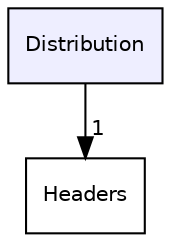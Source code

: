 digraph "Distribution" {
  compound=true
  node [ fontsize="10", fontname="Helvetica"];
  edge [ labelfontsize="10", labelfontname="Helvetica"];
  dir_126ac545585d7ea7831c4d4a0b466d21 [shape=box, label="Distribution", style="filled", fillcolor="#eeeeff", pencolor="black", URL="dir_126ac545585d7ea7831c4d4a0b466d21.html"];
  dir_692516b589a32b3bfce781ca9f6d1534 [shape=box label="Headers" URL="dir_692516b589a32b3bfce781ca9f6d1534.html"];
  dir_126ac545585d7ea7831c4d4a0b466d21->dir_692516b589a32b3bfce781ca9f6d1534 [headlabel="1", labeldistance=1.5 headhref="dir_000005_000011.html"];
}
